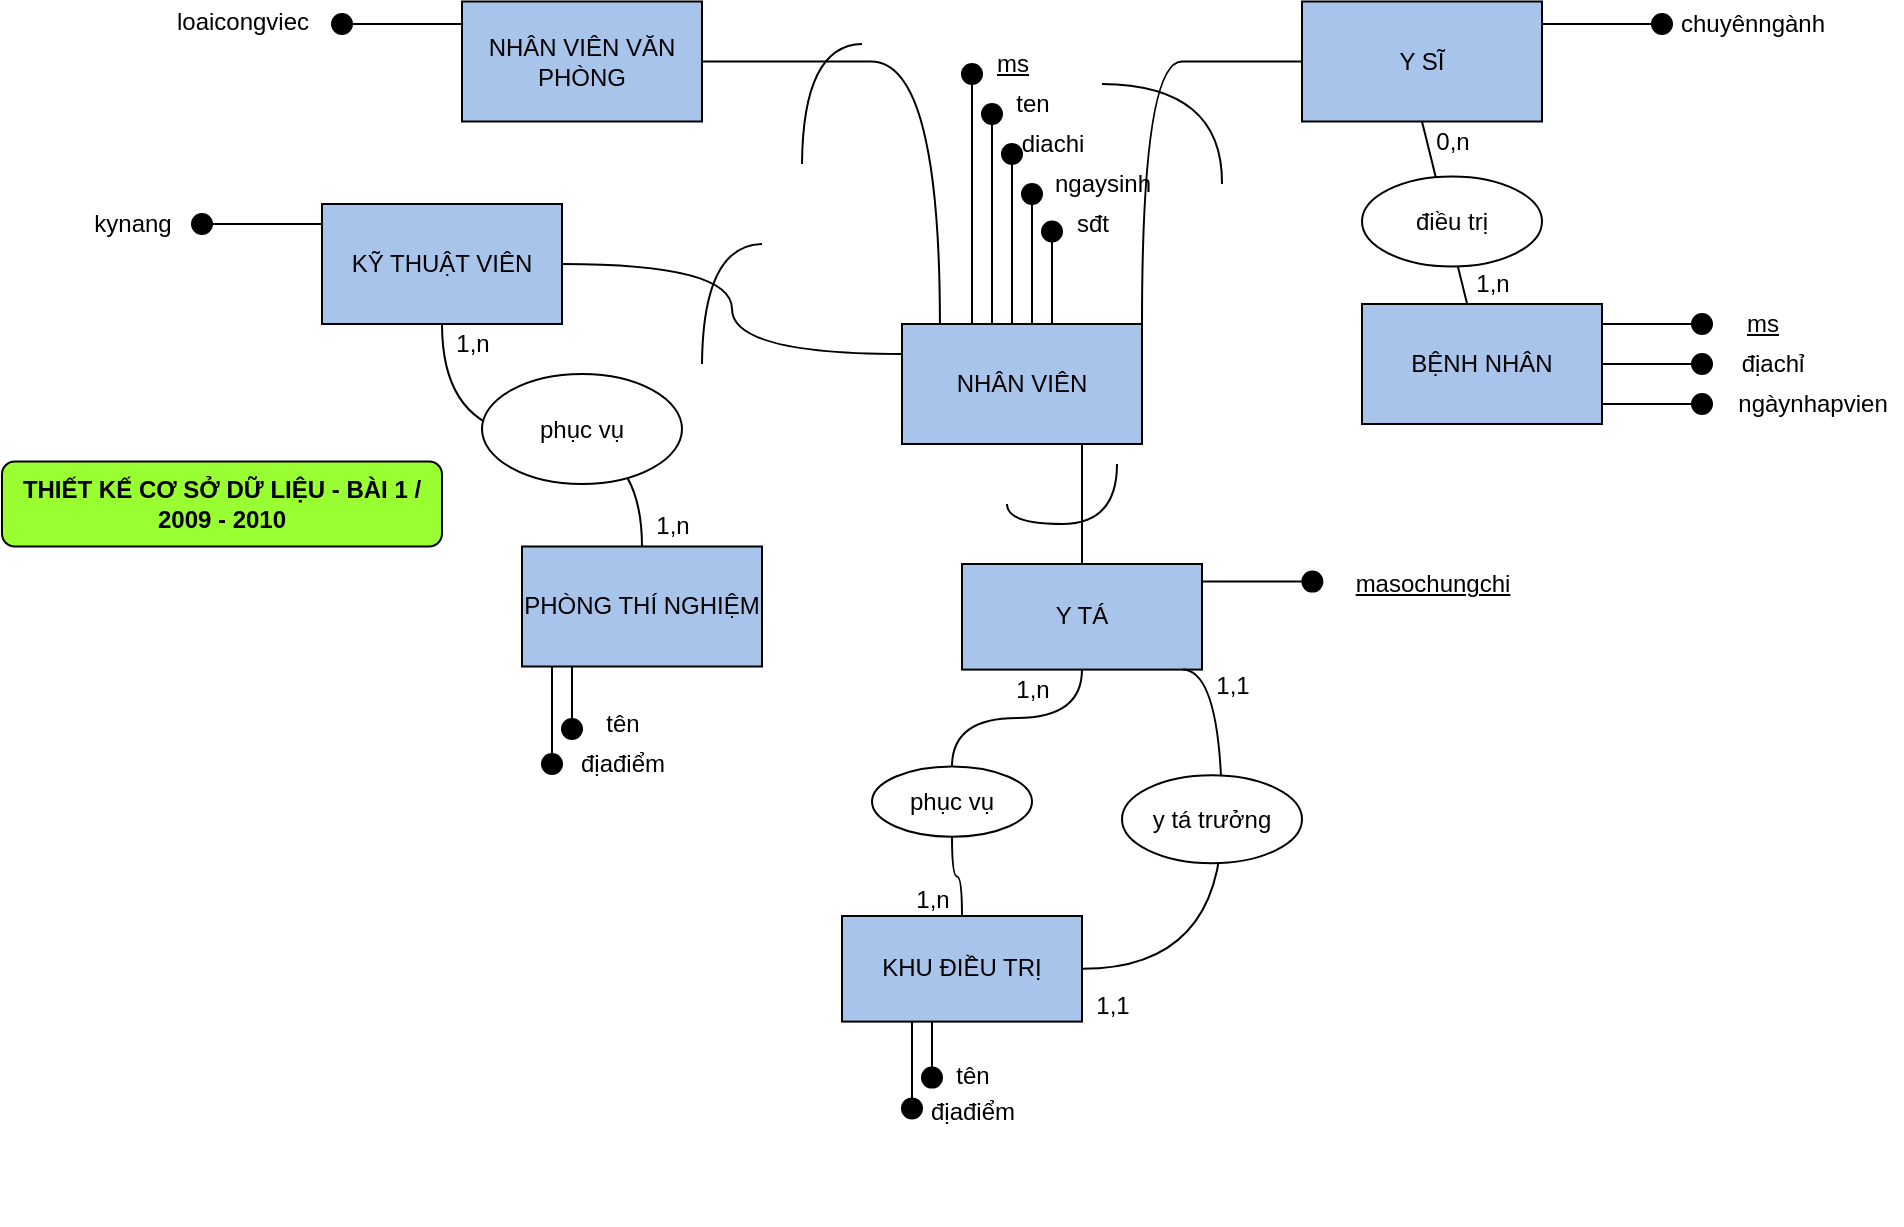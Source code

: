 <mxfile version="13.7.3" type="github"><diagram name="Page-1" id="ad52d381-51e7-2e0d-a935-2d0ddd2fd229"><mxGraphModel dx="1108" dy="462" grid="1" gridSize="10" guides="1" tooltips="1" connect="1" arrows="1" fold="1" page="1" pageScale="1" pageWidth="1100" pageHeight="850" background="#ffffff" math="0" shadow="0"><root><mxCell id="0"/><mxCell id="1" parent="0"/><mxCell id="4azAf7WdJh6ulhZX6rfE-14" value="" style="group" vertex="1" connectable="0" parent="1"><mxGeometry x="530" y="80" width="100" height="177.5" as="geometry"/></mxCell><mxCell id="hIdKty-8ybbs_IazU0o6-13" value="&lt;u&gt;ms&lt;/u&gt;" style="text;html=1;align=center;verticalAlign=middle;resizable=0;points=[];autosize=1;" parent="4azAf7WdJh6ulhZX6rfE-14" vertex="1"><mxGeometry x="10" width="30" height="20" as="geometry"/></mxCell><mxCell id="hIdKty-8ybbs_IazU0o6-22" value="diachi" style="text;html=1;align=center;verticalAlign=middle;resizable=0;points=[];autosize=1;" parent="4azAf7WdJh6ulhZX6rfE-14" vertex="1"><mxGeometry x="20" y="40" width="50" height="20" as="geometry"/></mxCell><mxCell id="hIdKty-8ybbs_IazU0o6-23" value="ngaysinh" style="text;html=1;align=center;verticalAlign=middle;resizable=0;points=[];autosize=1;" parent="4azAf7WdJh6ulhZX6rfE-14" vertex="1"><mxGeometry x="40" y="60" width="60" height="20" as="geometry"/></mxCell><mxCell id="hIdKty-8ybbs_IazU0o6-25" value="sđt" style="text;html=1;align=center;verticalAlign=middle;resizable=0;points=[];autosize=1;" parent="4azAf7WdJh6ulhZX6rfE-14" vertex="1"><mxGeometry x="50" y="80" width="30" height="20" as="geometry"/></mxCell><mxCell id="f71AbgPQ5F0Z5r4F_4Cr-5" value="" style="group" parent="4azAf7WdJh6ulhZX6rfE-14" vertex="1" connectable="0"><mxGeometry y="10" width="50" height="167.5" as="geometry"/></mxCell><mxCell id="hIdKty-8ybbs_IazU0o6-6" value="" style="verticalLabelPosition=bottom;shadow=0;dashed=0;align=center;html=1;verticalAlign=top;shape=mxgraph.electrical.transmission.testPoint;rotation=0;" parent="f71AbgPQ5F0Z5r4F_4Cr-5" vertex="1"><mxGeometry width="10" height="160" as="geometry"/></mxCell><mxCell id="hIdKty-8ybbs_IazU0o6-16" value="" style="verticalLabelPosition=bottom;shadow=0;dashed=0;align=center;html=1;verticalAlign=top;shape=mxgraph.electrical.transmission.testPoint;rotation=0;" parent="f71AbgPQ5F0Z5r4F_4Cr-5" vertex="1"><mxGeometry x="10" y="20" width="10" height="140" as="geometry"/></mxCell><mxCell id="hIdKty-8ybbs_IazU0o6-17" value="" style="verticalLabelPosition=bottom;shadow=0;dashed=0;align=center;html=1;verticalAlign=top;shape=mxgraph.electrical.transmission.testPoint;rotation=0;" parent="f71AbgPQ5F0Z5r4F_4Cr-5" vertex="1"><mxGeometry x="20" y="40" width="10" height="110" as="geometry"/></mxCell><mxCell id="hIdKty-8ybbs_IazU0o6-18" value="" style="verticalLabelPosition=bottom;shadow=0;dashed=0;align=center;html=1;verticalAlign=top;shape=mxgraph.electrical.transmission.testPoint;rotation=0;" parent="f71AbgPQ5F0Z5r4F_4Cr-5" vertex="1"><mxGeometry x="30" y="60" width="10" height="107.5" as="geometry"/></mxCell><mxCell id="hIdKty-8ybbs_IazU0o6-24" value="" style="verticalLabelPosition=bottom;shadow=0;dashed=0;align=center;html=1;verticalAlign=top;shape=mxgraph.electrical.transmission.testPoint;rotation=0;" parent="f71AbgPQ5F0Z5r4F_4Cr-5" vertex="1"><mxGeometry x="40" y="78.75" width="10" height="81.25" as="geometry"/></mxCell><mxCell id="hIdKty-8ybbs_IazU0o6-19" value="ten" style="text;html=1;align=center;verticalAlign=middle;resizable=0;points=[];autosize=1;" parent="f71AbgPQ5F0Z5r4F_4Cr-5" vertex="1"><mxGeometry x="20" y="10" width="30" height="20" as="geometry"/></mxCell><mxCell id="BrLs65ub0YLVyG8bBbQH-53" value="0,n" style="text;html=1;align=center;verticalAlign=middle;resizable=0;points=[];autosize=1;" parent="1" vertex="1"><mxGeometry x="760" y="118.75" width="30" height="20" as="geometry"/></mxCell><mxCell id="BrLs65ub0YLVyG8bBbQH-55" value="1,n" style="text;html=1;align=center;verticalAlign=middle;resizable=0;points=[];autosize=1;" parent="1" vertex="1"><mxGeometry x="270" y="220" width="30" height="20" as="geometry"/></mxCell><mxCell id="BrLs65ub0YLVyG8bBbQH-57" value="1,n" style="text;html=1;align=center;verticalAlign=middle;resizable=0;points=[];autosize=1;" parent="1" vertex="1"><mxGeometry x="780" y="190" width="30" height="20" as="geometry"/></mxCell><mxCell id="BrLs65ub0YLVyG8bBbQH-66" value="&lt;b&gt;THIẾT KẾ CƠ SỞ DỮ LIỆU - BÀI 1 / 2009 - 2010&lt;/b&gt;" style="rounded=1;whiteSpace=wrap;html=1;fillColor=#99FF33;" parent="1" vertex="1"><mxGeometry x="50" y="288.75" width="220" height="42.5" as="geometry"/></mxCell><mxCell id="hIdKty-8ybbs_IazU0o6-49" value="" style="endArrow=none;html=1;edgeStyle=orthogonalEdgeStyle;curved=1;exitX=0.5;exitY=0;exitDx=0;exitDy=0;entryX=0.5;entryY=1;entryDx=0;entryDy=0;" parent="1" source="BrLs65ub0YLVyG8bBbQH-2" target="4azAf7WdJh6ulhZX6rfE-5" edge="1"><mxGeometry width="50" height="50" relative="1" as="geometry"><mxPoint x="350" y="295" as="sourcePoint"/><mxPoint x="400" y="245" as="targetPoint"/></mxGeometry></mxCell><mxCell id="f71AbgPQ5F0Z5r4F_4Cr-6" value="" style="group" parent="1" vertex="1" connectable="0"><mxGeometry x="290" y="345" width="50" height="160" as="geometry"/></mxCell><mxCell id="hIdKty-8ybbs_IazU0o6-62" value="" style="verticalLabelPosition=bottom;shadow=0;dashed=0;align=center;html=1;verticalAlign=top;shape=mxgraph.electrical.transmission.testPoint;rotation=-180;" parent="f71AbgPQ5F0Z5r4F_4Cr-6" vertex="1"><mxGeometry x="30" y="15" width="10" height="85" as="geometry"/></mxCell><mxCell id="hIdKty-8ybbs_IazU0o6-63" value="" style="verticalLabelPosition=bottom;shadow=0;dashed=0;align=center;html=1;verticalAlign=top;shape=mxgraph.electrical.transmission.testPoint;rotation=-180;" parent="f71AbgPQ5F0Z5r4F_4Cr-6" vertex="1"><mxGeometry x="40" y="22.5" width="10" height="60" as="geometry"/></mxCell><mxCell id="BrLs65ub0YLVyG8bBbQH-2" value="PHÒNG THÍ NGHIỆM" style="rounded=0;whiteSpace=wrap;html=1;fillColor=#A9C4EB;" parent="1" vertex="1"><mxGeometry x="310" y="331.25" width="120" height="60" as="geometry"/></mxCell><mxCell id="BrLs65ub0YLVyG8bBbQH-1" value="NHÂN VIÊN" style="rounded=0;whiteSpace=wrap;html=1;fillColor=#A9C4EB;" parent="1" vertex="1"><mxGeometry x="500" y="220" width="120" height="60" as="geometry"/></mxCell><mxCell id="4azAf7WdJh6ulhZX6rfE-6" value="" style="verticalLabelPosition=bottom;shadow=0;dashed=0;align=center;html=1;verticalAlign=top;shape=mxgraph.electrical.transmission.testPoint;rotation=90;" vertex="1" parent="1"><mxGeometry x="840" y="30" width="10" height="80" as="geometry"/></mxCell><mxCell id="4azAf7WdJh6ulhZX6rfE-2" value="Y SĨ" style="rounded=0;whiteSpace=wrap;html=1;fillColor=#A9C4EB;" vertex="1" parent="1"><mxGeometry x="700" y="58.75" width="120" height="60" as="geometry"/></mxCell><mxCell id="4azAf7WdJh6ulhZX6rfE-7" value="chuyênngành" style="text;html=1;align=center;verticalAlign=middle;resizable=0;points=[];autosize=1;" vertex="1" parent="1"><mxGeometry x="880" y="60" width="90" height="20" as="geometry"/></mxCell><mxCell id="4azAf7WdJh6ulhZX6rfE-10" value="" style="verticalLabelPosition=bottom;shadow=0;dashed=0;align=center;html=1;verticalAlign=top;shape=mxgraph.electrical.transmission.testPoint;rotation=-90;" vertex="1" parent="1"><mxGeometry x="250" y="30" width="10" height="80" as="geometry"/></mxCell><mxCell id="4azAf7WdJh6ulhZX6rfE-4" value="NHÂN VIÊN VĂN PHÒNG" style="rounded=0;whiteSpace=wrap;html=1;fillColor=#A9C4EB;" vertex="1" parent="1"><mxGeometry x="280" y="58.75" width="120" height="60" as="geometry"/></mxCell><mxCell id="4azAf7WdJh6ulhZX6rfE-11" value="loaicongviec" style="text;html=1;align=center;verticalAlign=middle;resizable=0;points=[];autosize=1;" vertex="1" parent="1"><mxGeometry x="130" y="58.75" width="80" height="20" as="geometry"/></mxCell><mxCell id="4azAf7WdJh6ulhZX6rfE-12" value="" style="verticalLabelPosition=bottom;shadow=0;dashed=0;align=center;html=1;verticalAlign=top;shape=mxgraph.electrical.transmission.testPoint;rotation=-90;" vertex="1" parent="1"><mxGeometry x="180" y="130" width="10" height="80" as="geometry"/></mxCell><mxCell id="4azAf7WdJh6ulhZX6rfE-5" value="KỸ THUẬT VIÊN" style="rounded=0;whiteSpace=wrap;html=1;fillColor=#A9C4EB;" vertex="1" parent="1"><mxGeometry x="210" y="160" width="120" height="60" as="geometry"/></mxCell><mxCell id="4azAf7WdJh6ulhZX6rfE-13" value="kynang" style="text;html=1;align=center;verticalAlign=middle;resizable=0;points=[];autosize=1;" vertex="1" parent="1"><mxGeometry x="90" y="160" width="50" height="20" as="geometry"/></mxCell><mxCell id="4azAf7WdJh6ulhZX6rfE-16" value="" style="endArrow=none;html=1;edgeStyle=orthogonalEdgeStyle;curved=1;entryX=1;entryY=0.5;entryDx=0;entryDy=0;exitX=0.158;exitY=0;exitDx=0;exitDy=0;exitPerimeter=0;" edge="1" parent="1" source="BrLs65ub0YLVyG8bBbQH-1" target="4azAf7WdJh6ulhZX6rfE-4"><mxGeometry width="50" height="50" relative="1" as="geometry"><mxPoint x="470" y="150" as="sourcePoint"/><mxPoint x="430" y="80" as="targetPoint"/></mxGeometry></mxCell><mxCell id="4azAf7WdJh6ulhZX6rfE-17" value="" style="endArrow=none;html=1;edgeStyle=orthogonalEdgeStyle;curved=1;entryX=1;entryY=0.5;entryDx=0;entryDy=0;exitX=0;exitY=0.25;exitDx=0;exitDy=0;" edge="1" parent="1" source="BrLs65ub0YLVyG8bBbQH-1" target="4azAf7WdJh6ulhZX6rfE-5"><mxGeometry width="50" height="50" relative="1" as="geometry"><mxPoint x="500" y="220" as="sourcePoint"/><mxPoint x="410" y="98.75" as="targetPoint"/></mxGeometry></mxCell><mxCell id="4azAf7WdJh6ulhZX6rfE-18" value="" style="endArrow=none;html=1;edgeStyle=orthogonalEdgeStyle;curved=1;" edge="1" parent="1"><mxGeometry width="50" height="50" relative="1" as="geometry"><mxPoint x="430" y="180" as="sourcePoint"/><mxPoint x="400" y="240" as="targetPoint"/></mxGeometry></mxCell><mxCell id="4azAf7WdJh6ulhZX6rfE-19" value="" style="endArrow=none;html=1;edgeStyle=orthogonalEdgeStyle;curved=1;" edge="1" parent="1"><mxGeometry width="50" height="50" relative="1" as="geometry"><mxPoint x="480" y="80" as="sourcePoint"/><mxPoint x="450" y="140" as="targetPoint"/></mxGeometry></mxCell><mxCell id="4azAf7WdJh6ulhZX6rfE-22" value="" style="endArrow=none;html=1;entryX=0;entryY=0.5;entryDx=0;entryDy=0;edgeStyle=orthogonalEdgeStyle;curved=1;exitX=1;exitY=0;exitDx=0;exitDy=0;" edge="1" parent="1" source="BrLs65ub0YLVyG8bBbQH-1" target="4azAf7WdJh6ulhZX6rfE-2"><mxGeometry width="50" height="50" relative="1" as="geometry"><mxPoint x="520" y="240" as="sourcePoint"/><mxPoint x="570" y="190" as="targetPoint"/></mxGeometry></mxCell><mxCell id="4azAf7WdJh6ulhZX6rfE-23" value="" style="endArrow=none;html=1;entryX=0.5;entryY=0;entryDx=0;entryDy=0;edgeStyle=orthogonalEdgeStyle;curved=1;exitX=0.75;exitY=1;exitDx=0;exitDy=0;" edge="1" parent="1" source="BrLs65ub0YLVyG8bBbQH-1" target="4azAf7WdJh6ulhZX6rfE-3"><mxGeometry width="50" height="50" relative="1" as="geometry"><mxPoint x="520" y="240" as="sourcePoint"/><mxPoint x="570" y="190" as="targetPoint"/></mxGeometry></mxCell><mxCell id="4azAf7WdJh6ulhZX6rfE-25" value="" style="endArrow=none;html=1;edgeStyle=orthogonalEdgeStyle;curved=1;" edge="1" parent="1"><mxGeometry width="50" height="50" relative="1" as="geometry"><mxPoint x="600" y="100" as="sourcePoint"/><mxPoint x="660" y="150" as="targetPoint"/></mxGeometry></mxCell><mxCell id="4azAf7WdJh6ulhZX6rfE-20" value="" style="endArrow=none;html=1;edgeStyle=orthogonalEdgeStyle;curved=1;" edge="1" parent="1"><mxGeometry width="50" height="50" relative="1" as="geometry"><mxPoint x="552.5" y="310" as="sourcePoint"/><mxPoint x="607.5" y="290" as="targetPoint"/><Array as="points"><mxPoint x="552.5" y="320"/><mxPoint x="607.5" y="320"/></Array></mxGeometry></mxCell><mxCell id="4azAf7WdJh6ulhZX6rfE-34" value="" style="group" vertex="1" connectable="0" parent="1"><mxGeometry x="460" y="340" width="350" height="330" as="geometry"/></mxCell><mxCell id="BrLs65ub0YLVyG8bBbQH-52" value="1,n" style="text;html=1;align=center;verticalAlign=middle;resizable=0;points=[];autosize=1;" parent="4azAf7WdJh6ulhZX6rfE-34" vertex="1"><mxGeometry x="90" y="52.8" width="30" height="20" as="geometry"/></mxCell><mxCell id="BrLs65ub0YLVyG8bBbQH-54" value="1,1" style="text;html=1;align=center;verticalAlign=middle;resizable=0;points=[];autosize=1;" parent="4azAf7WdJh6ulhZX6rfE-34" vertex="1"><mxGeometry x="130" y="211.2" width="30" height="20" as="geometry"/></mxCell><mxCell id="4azAf7WdJh6ulhZX6rfE-8" value="" style="verticalLabelPosition=bottom;shadow=0;dashed=0;align=center;html=1;verticalAlign=top;shape=mxgraph.electrical.transmission.testPoint;rotation=90;" vertex="1" parent="4azAf7WdJh6ulhZX6rfE-34"><mxGeometry x="210" y="-26.4" width="10" height="70.4" as="geometry"/></mxCell><mxCell id="4azAf7WdJh6ulhZX6rfE-3" value="Y TÁ" style="rounded=0;whiteSpace=wrap;html=1;fillColor=#A9C4EB;" vertex="1" parent="4azAf7WdJh6ulhZX6rfE-34"><mxGeometry x="70" width="120" height="52.8" as="geometry"/></mxCell><mxCell id="4azAf7WdJh6ulhZX6rfE-9" value="&lt;u&gt;masochungchi&lt;/u&gt;" style="text;html=1;align=center;verticalAlign=middle;resizable=0;points=[];autosize=1;" vertex="1" parent="4azAf7WdJh6ulhZX6rfE-34"><mxGeometry x="260" width="90" height="20" as="geometry"/></mxCell><mxCell id="4azAf7WdJh6ulhZX6rfE-26" value="tên" style="text;html=1;align=center;verticalAlign=middle;resizable=0;points=[];autosize=1;" vertex="1" parent="4azAf7WdJh6ulhZX6rfE-34"><mxGeometry x="60" y="246.4" width="30" height="20" as="geometry"/></mxCell><mxCell id="4azAf7WdJh6ulhZX6rfE-27" value="địađiểm" style="text;html=1;align=center;verticalAlign=middle;resizable=0;points=[];autosize=1;" vertex="1" parent="4azAf7WdJh6ulhZX6rfE-34"><mxGeometry x="45" y="264" width="60" height="20" as="geometry"/></mxCell><mxCell id="BrLs65ub0YLVyG8bBbQH-34" value="phục vụ" style="ellipse;whiteSpace=wrap;html=1;" parent="4azAf7WdJh6ulhZX6rfE-34" vertex="1"><mxGeometry x="25" y="101.2" width="80" height="35.2" as="geometry"/></mxCell><mxCell id="hIdKty-8ybbs_IazU0o6-46" value="" style="endArrow=none;html=1;edgeStyle=orthogonalEdgeStyle;curved=1;entryX=0.5;entryY=1;entryDx=0;entryDy=0;exitX=0.5;exitY=0;exitDx=0;exitDy=0;" parent="4azAf7WdJh6ulhZX6rfE-34" source="BrLs65ub0YLVyG8bBbQH-34" target="4azAf7WdJh6ulhZX6rfE-3" edge="1"><mxGeometry width="50" height="50" relative="1" as="geometry"><mxPoint x="10" y="105.6" as="sourcePoint"/><mxPoint x="60" y="61.6" as="targetPoint"/></mxGeometry></mxCell><mxCell id="4azAf7WdJh6ulhZX6rfE-28" value="" style="endArrow=none;html=1;edgeStyle=orthogonalEdgeStyle;curved=1;entryX=0.5;entryY=1;entryDx=0;entryDy=0;exitX=0.5;exitY=0;exitDx=0;exitDy=0;" edge="1" parent="4azAf7WdJh6ulhZX6rfE-34" source="BrLs65ub0YLVyG8bBbQH-12" target="BrLs65ub0YLVyG8bBbQH-34"><mxGeometry width="50" height="50" relative="1" as="geometry"><mxPoint x="70" y="176" as="sourcePoint"/><mxPoint x="130" y="52.8" as="targetPoint"/></mxGeometry></mxCell><mxCell id="4azAf7WdJh6ulhZX6rfE-29" value="1,n" style="text;html=1;align=center;verticalAlign=middle;resizable=0;points=[];autosize=1;" vertex="1" parent="4azAf7WdJh6ulhZX6rfE-34"><mxGeometry x="40" y="158.4" width="30" height="20" as="geometry"/></mxCell><mxCell id="4azAf7WdJh6ulhZX6rfE-30" value="" style="endArrow=none;html=1;edgeStyle=orthogonalEdgeStyle;curved=1;exitX=1;exitY=0.5;exitDx=0;exitDy=0;" edge="1" parent="4azAf7WdJh6ulhZX6rfE-34" source="BrLs65ub0YLVyG8bBbQH-12"><mxGeometry width="50" height="50" relative="1" as="geometry"><mxPoint x="-190" y="132" as="sourcePoint"/><mxPoint x="180" y="52.8" as="targetPoint"/><Array as="points"><mxPoint x="200" y="202.4"/><mxPoint x="200" y="52.8"/></Array></mxGeometry></mxCell><mxCell id="4azAf7WdJh6ulhZX6rfE-31" value="y tá trưởng" style="ellipse;whiteSpace=wrap;html=1;" vertex="1" parent="4azAf7WdJh6ulhZX6rfE-34"><mxGeometry x="150" y="105.6" width="90" height="44" as="geometry"/></mxCell><mxCell id="4azAf7WdJh6ulhZX6rfE-32" value="1,1" style="text;html=1;align=center;verticalAlign=middle;resizable=0;points=[];autosize=1;" vertex="1" parent="4azAf7WdJh6ulhZX6rfE-34"><mxGeometry x="190" y="50.6" width="30" height="20" as="geometry"/></mxCell><mxCell id="hIdKty-8ybbs_IazU0o6-69" value="" style="group" parent="4azAf7WdJh6ulhZX6rfE-34" vertex="1" connectable="0"><mxGeometry x="10" y="189.2" width="50" height="140.8" as="geometry"/></mxCell><mxCell id="hIdKty-8ybbs_IazU0o6-67" value="" style="verticalLabelPosition=bottom;shadow=0;dashed=0;align=center;html=1;verticalAlign=top;shape=mxgraph.electrical.transmission.testPoint;rotation=-180;" parent="hIdKty-8ybbs_IazU0o6-69" vertex="1"><mxGeometry x="30" y="13.2" width="10" height="74.8" as="geometry"/></mxCell><mxCell id="hIdKty-8ybbs_IazU0o6-68" value="" style="verticalLabelPosition=bottom;shadow=0;dashed=0;align=center;html=1;verticalAlign=top;shape=mxgraph.electrical.transmission.testPoint;rotation=-180;" parent="hIdKty-8ybbs_IazU0o6-69" vertex="1"><mxGeometry x="40" y="19.8" width="10" height="52.8" as="geometry"/></mxCell><mxCell id="BrLs65ub0YLVyG8bBbQH-12" value="KHU ĐIỀU TRỊ" style="rounded=0;whiteSpace=wrap;html=1;fillColor=#A9C4EB;" parent="4azAf7WdJh6ulhZX6rfE-34" vertex="1"><mxGeometry x="10" y="176" width="120" height="52.8" as="geometry"/></mxCell><mxCell id="4azAf7WdJh6ulhZX6rfE-36" value="" style="verticalLabelPosition=bottom;shadow=0;dashed=0;align=center;html=1;verticalAlign=top;shape=mxgraph.electrical.transmission.testPoint;rotation=90;" vertex="1" parent="1"><mxGeometry x="860" y="180" width="10" height="80" as="geometry"/></mxCell><mxCell id="4azAf7WdJh6ulhZX6rfE-37" value="" style="verticalLabelPosition=bottom;shadow=0;dashed=0;align=center;html=1;verticalAlign=top;shape=mxgraph.electrical.transmission.testPoint;rotation=90;" vertex="1" parent="1"><mxGeometry x="860" y="200" width="10" height="80" as="geometry"/></mxCell><mxCell id="4azAf7WdJh6ulhZX6rfE-38" value="" style="verticalLabelPosition=bottom;shadow=0;dashed=0;align=center;html=1;verticalAlign=top;shape=mxgraph.electrical.transmission.testPoint;rotation=90;" vertex="1" parent="1"><mxGeometry x="860" y="220" width="10" height="80" as="geometry"/></mxCell><mxCell id="4azAf7WdJh6ulhZX6rfE-35" value="BỆNH NHÂN" style="rounded=0;whiteSpace=wrap;html=1;fillColor=#A9C4EB;" vertex="1" parent="1"><mxGeometry x="730" y="210" width="120" height="60" as="geometry"/></mxCell><mxCell id="4azAf7WdJh6ulhZX6rfE-39" value="&lt;u&gt;ms&lt;/u&gt;" style="text;html=1;align=center;verticalAlign=middle;resizable=0;points=[];autosize=1;" vertex="1" parent="1"><mxGeometry x="915" y="210" width="30" height="20" as="geometry"/></mxCell><mxCell id="4azAf7WdJh6ulhZX6rfE-40" value="địachỉ" style="text;html=1;align=center;verticalAlign=middle;resizable=0;points=[];autosize=1;" vertex="1" parent="1"><mxGeometry x="910" y="230" width="50" height="20" as="geometry"/></mxCell><mxCell id="4azAf7WdJh6ulhZX6rfE-43" value="ngàynhapvien" style="text;html=1;align=center;verticalAlign=middle;resizable=0;points=[];autosize=1;" vertex="1" parent="1"><mxGeometry x="910" y="250" width="90" height="20" as="geometry"/></mxCell><mxCell id="4azAf7WdJh6ulhZX6rfE-44" value="" style="endArrow=none;html=1;entryX=0.5;entryY=1;entryDx=0;entryDy=0;" edge="1" parent="1" source="4azAf7WdJh6ulhZX6rfE-35" target="4azAf7WdJh6ulhZX6rfE-2"><mxGeometry width="50" height="50" relative="1" as="geometry"><mxPoint x="680" y="193.75" as="sourcePoint"/><mxPoint x="730" y="143.75" as="targetPoint"/></mxGeometry></mxCell><mxCell id="4azAf7WdJh6ulhZX6rfE-45" value="điều trị" style="ellipse;whiteSpace=wrap;html=1;" vertex="1" parent="1"><mxGeometry x="730" y="146.25" width="90" height="45" as="geometry"/></mxCell><mxCell id="4azAf7WdJh6ulhZX6rfE-46" value="tên" style="text;html=1;align=center;verticalAlign=middle;resizable=0;points=[];autosize=1;" vertex="1" parent="1"><mxGeometry x="345" y="410" width="30" height="20" as="geometry"/></mxCell><mxCell id="4azAf7WdJh6ulhZX6rfE-47" value="địađiểm" style="text;html=1;align=center;verticalAlign=middle;resizable=0;points=[];autosize=1;" vertex="1" parent="1"><mxGeometry x="330" y="430" width="60" height="20" as="geometry"/></mxCell><mxCell id="BrLs65ub0YLVyG8bBbQH-43" value="phục vụ" style="ellipse;whiteSpace=wrap;html=1;" parent="1" vertex="1"><mxGeometry x="290" y="245" width="100" height="55" as="geometry"/></mxCell><mxCell id="4azAf7WdJh6ulhZX6rfE-48" value="1,n" style="text;html=1;align=center;verticalAlign=middle;resizable=0;points=[];autosize=1;" vertex="1" parent="1"><mxGeometry x="370" y="311.25" width="30" height="20" as="geometry"/></mxCell></root></mxGraphModel></diagram></mxfile>